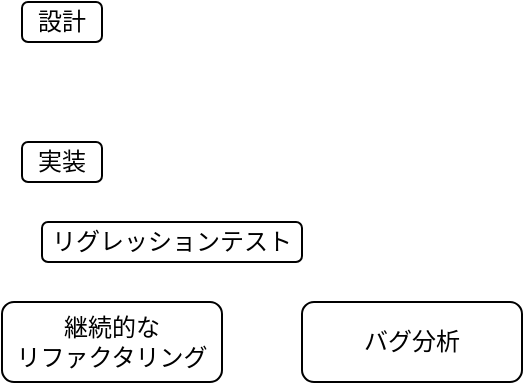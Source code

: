 <mxfile version="22.1.4" type="device">
  <diagram name="ページ1" id="44k2AwJgWq7LITa2MMVN">
    <mxGraphModel dx="753" dy="478" grid="1" gridSize="10" guides="1" tooltips="1" connect="1" arrows="1" fold="1" page="1" pageScale="1" pageWidth="827" pageHeight="1169" math="0" shadow="0">
      <root>
        <mxCell id="0" />
        <mxCell id="1" parent="0" />
        <mxCell id="DeSURFavH04fWO_Z-Beb-1" value="設計" style="rounded=1;whiteSpace=wrap;html=1;" vertex="1" parent="1">
          <mxGeometry x="60" y="150" width="40" height="20" as="geometry" />
        </mxCell>
        <mxCell id="DeSURFavH04fWO_Z-Beb-2" value="実装" style="rounded=1;whiteSpace=wrap;html=1;" vertex="1" parent="1">
          <mxGeometry x="60" y="220" width="40" height="20" as="geometry" />
        </mxCell>
        <mxCell id="DeSURFavH04fWO_Z-Beb-3" value="リグレッションテスト" style="rounded=1;whiteSpace=wrap;html=1;" vertex="1" parent="1">
          <mxGeometry x="70" y="260" width="130" height="20" as="geometry" />
        </mxCell>
        <mxCell id="DeSURFavH04fWO_Z-Beb-4" value="継続的な&lt;br&gt;リファクタリング" style="rounded=1;whiteSpace=wrap;html=1;" vertex="1" parent="1">
          <mxGeometry x="50" y="300" width="110" height="40" as="geometry" />
        </mxCell>
        <mxCell id="DeSURFavH04fWO_Z-Beb-5" value="バグ分析" style="rounded=1;whiteSpace=wrap;html=1;" vertex="1" parent="1">
          <mxGeometry x="200" y="300" width="110" height="40" as="geometry" />
        </mxCell>
      </root>
    </mxGraphModel>
  </diagram>
</mxfile>
